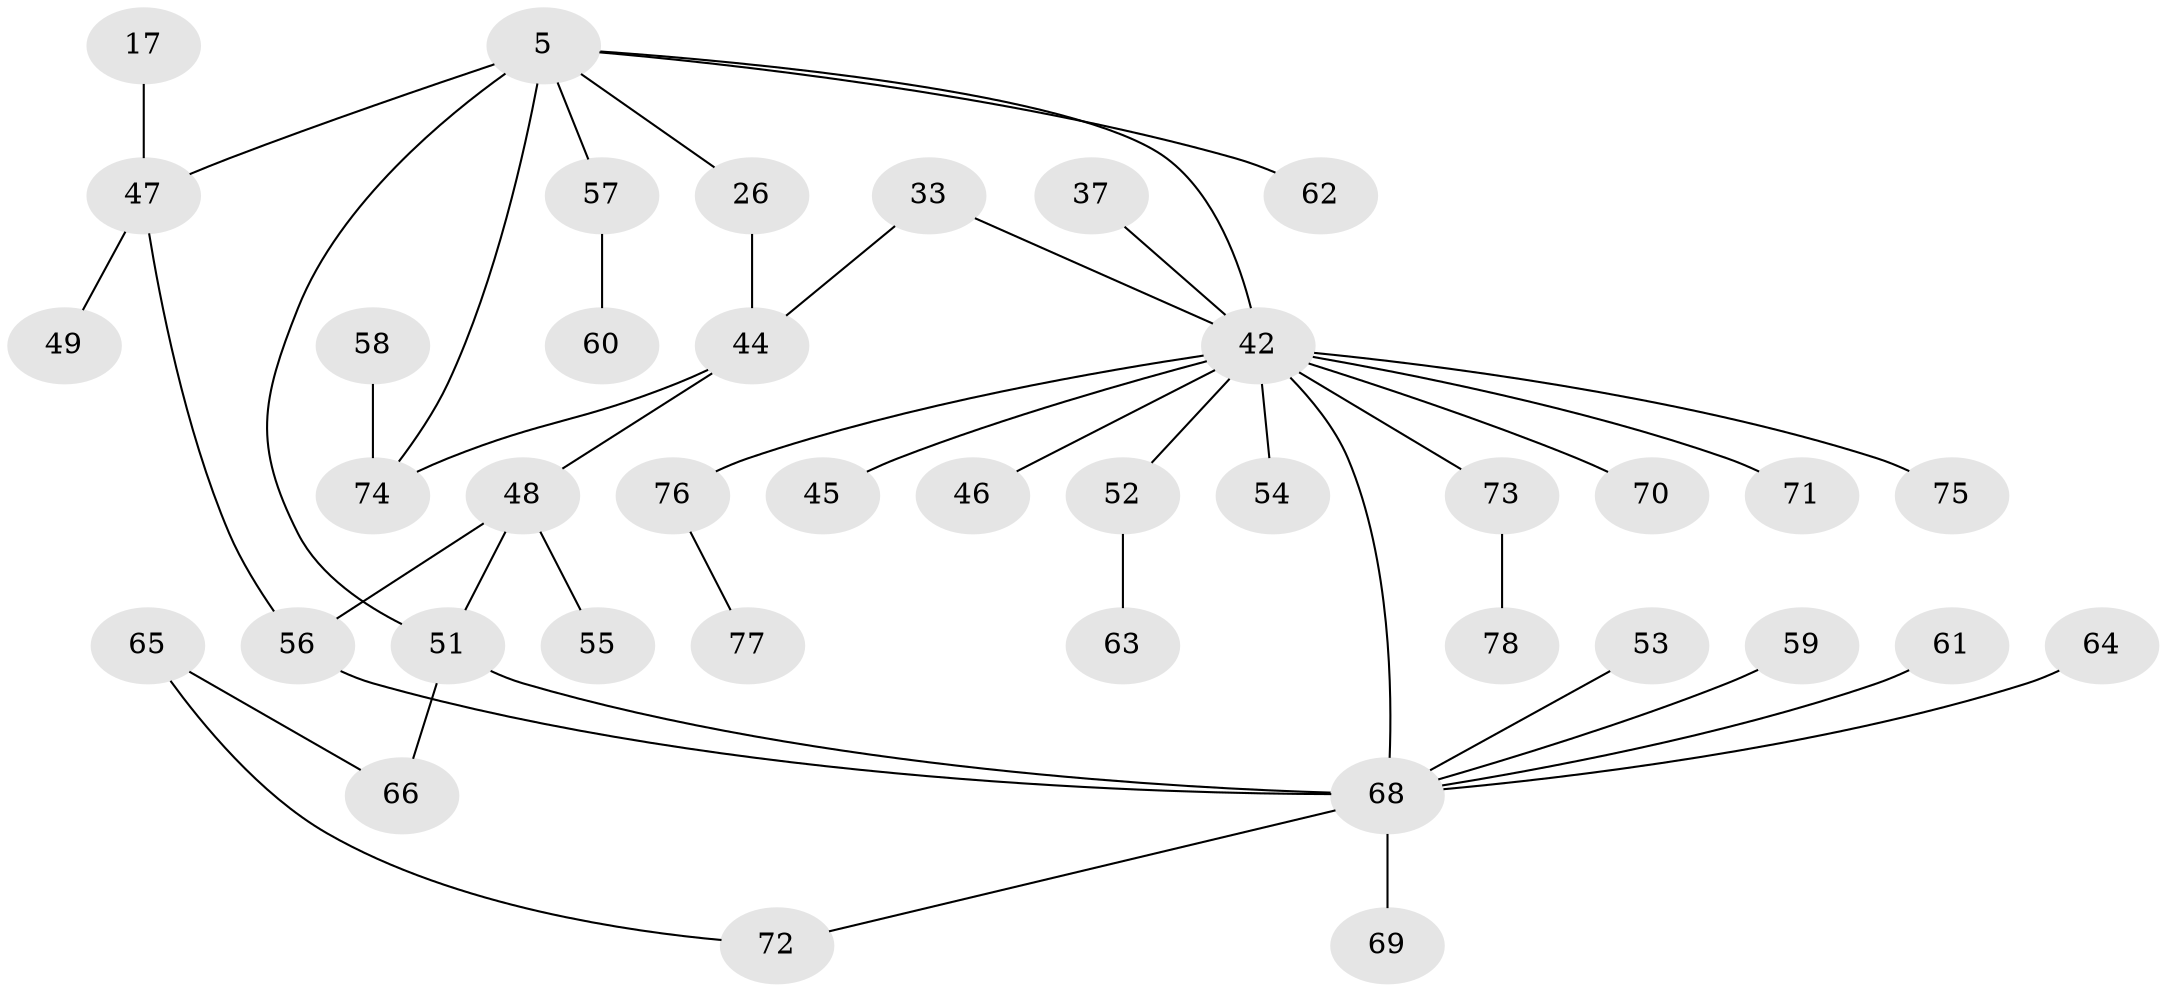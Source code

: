 // original degree distribution, {4: 0.10256410256410256, 9: 0.01282051282051282, 5: 0.05128205128205128, 2: 0.2564102564102564, 3: 0.14102564102564102, 6: 0.01282051282051282, 8: 0.01282051282051282, 1: 0.41025641025641024}
// Generated by graph-tools (version 1.1) at 2025/41/03/09/25 04:41:25]
// undirected, 39 vertices, 45 edges
graph export_dot {
graph [start="1"]
  node [color=gray90,style=filled];
  5 [super="+2"];
  17;
  26;
  33;
  37 [super="+31"];
  42 [super="+3+36+39"];
  44 [super="+14"];
  45;
  46;
  47 [super="+7"];
  48 [super="+35"];
  49;
  51 [super="+23"];
  52 [super="+40"];
  53;
  54;
  55;
  56 [super="+29"];
  57;
  58;
  59;
  60;
  61;
  62;
  63;
  64;
  65;
  66;
  68 [super="+21+67+41"];
  69;
  70;
  71;
  72 [super="+43"];
  73 [super="+32"];
  74 [super="+50"];
  75;
  76 [super="+28"];
  77;
  78;
  5 -- 47 [weight=2];
  5 -- 51 [weight=2];
  5 -- 57;
  5 -- 26;
  5 -- 62;
  5 -- 42 [weight=2];
  5 -- 74;
  17 -- 47;
  26 -- 44;
  33 -- 44;
  33 -- 42;
  37 -- 42;
  42 -- 75;
  42 -- 45;
  42 -- 46;
  42 -- 70;
  42 -- 71;
  42 -- 54;
  42 -- 68 [weight=3];
  42 -- 73;
  42 -- 76;
  42 -- 52;
  44 -- 48 [weight=2];
  44 -- 74;
  47 -- 49;
  47 -- 56;
  48 -- 55;
  48 -- 51;
  48 -- 56;
  51 -- 66;
  51 -- 68;
  52 -- 63;
  53 -- 68;
  56 -- 68;
  57 -- 60;
  58 -- 74;
  59 -- 68;
  61 -- 68;
  64 -- 68;
  65 -- 66;
  65 -- 72;
  68 -- 69;
  68 -- 72;
  73 -- 78;
  76 -- 77;
}
